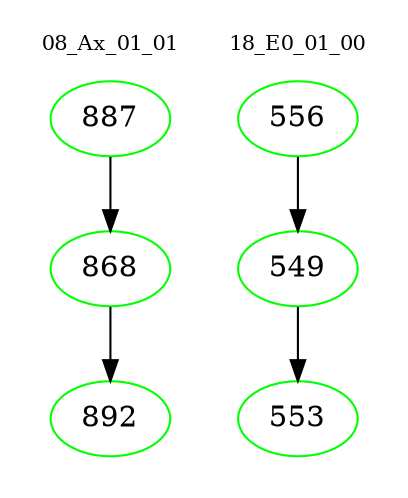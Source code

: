 digraph{
subgraph cluster_0 {
color = white
label = "08_Ax_01_01";
fontsize=10;
T0_887 [label="887", color="green"]
T0_887 -> T0_868 [color="black"]
T0_868 [label="868", color="green"]
T0_868 -> T0_892 [color="black"]
T0_892 [label="892", color="green"]
}
subgraph cluster_1 {
color = white
label = "18_E0_01_00";
fontsize=10;
T1_556 [label="556", color="green"]
T1_556 -> T1_549 [color="black"]
T1_549 [label="549", color="green"]
T1_549 -> T1_553 [color="black"]
T1_553 [label="553", color="green"]
}
}
